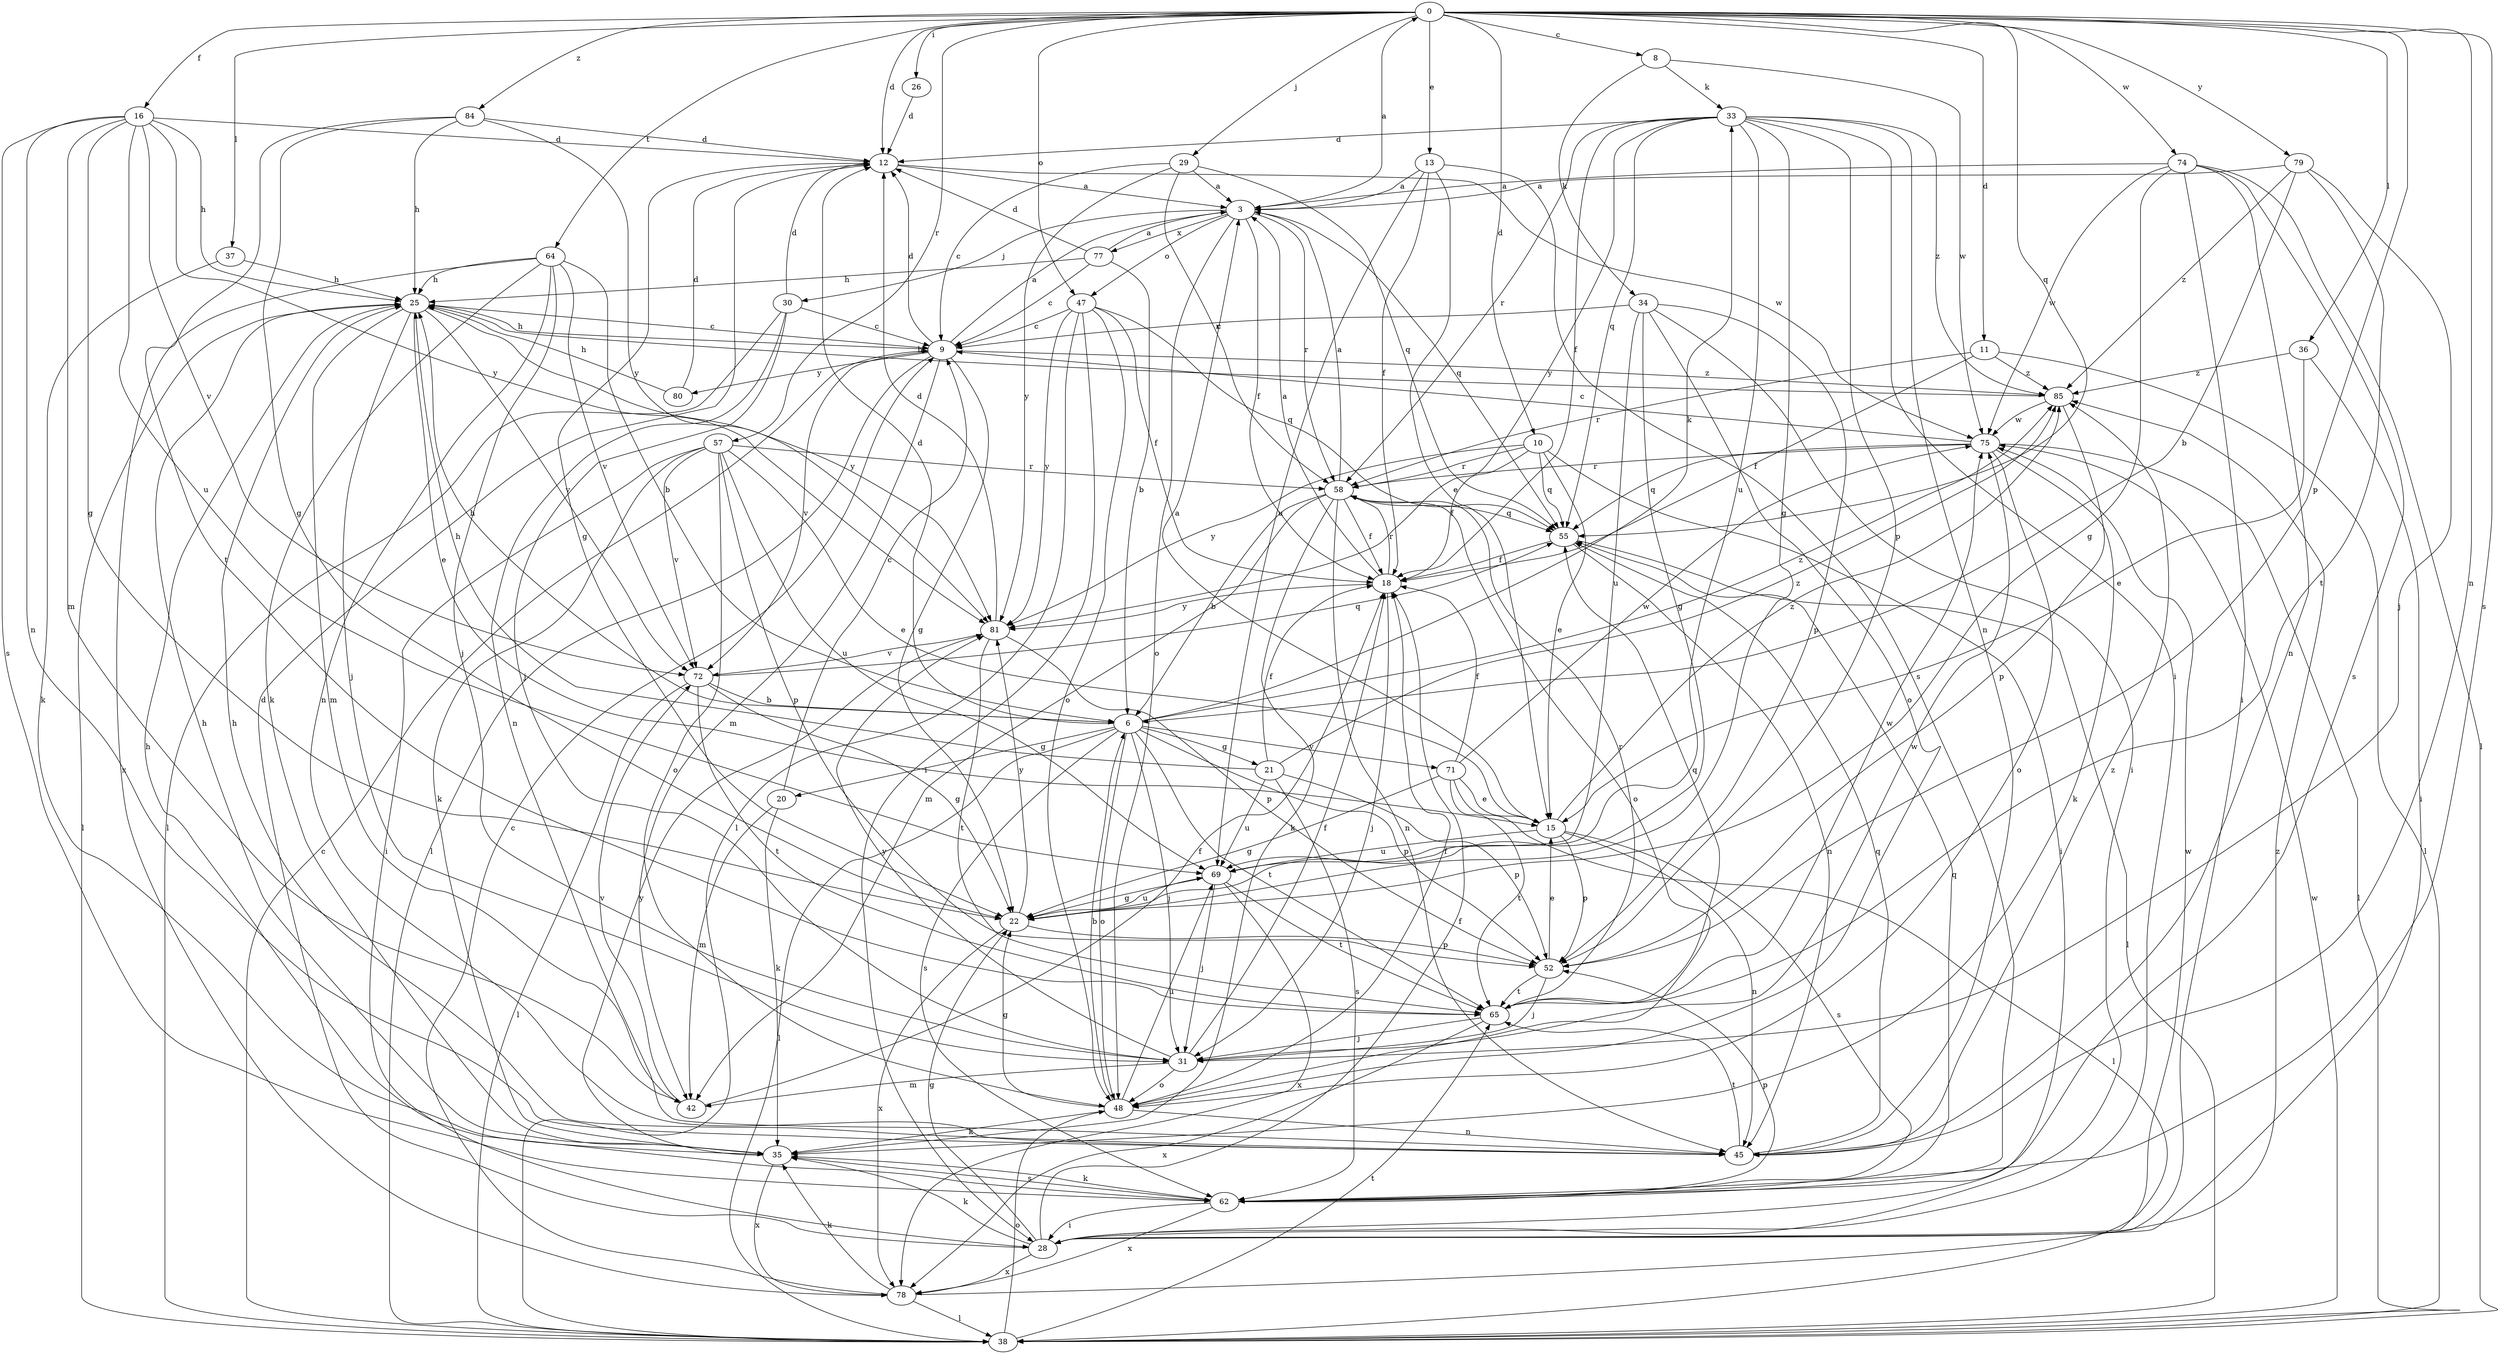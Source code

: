 strict digraph  {
0;
3;
6;
8;
9;
10;
11;
12;
13;
15;
16;
18;
20;
21;
22;
25;
26;
28;
29;
30;
31;
33;
34;
35;
36;
37;
38;
42;
45;
47;
48;
52;
55;
57;
58;
62;
64;
65;
69;
71;
72;
74;
75;
77;
78;
79;
80;
81;
84;
85;
0 -> 8  [label=c];
0 -> 10  [label=d];
0 -> 11  [label=d];
0 -> 12  [label=d];
0 -> 13  [label=e];
0 -> 16  [label=f];
0 -> 26  [label=i];
0 -> 29  [label=j];
0 -> 36  [label=l];
0 -> 37  [label=l];
0 -> 45  [label=n];
0 -> 47  [label=o];
0 -> 52  [label=p];
0 -> 55  [label=q];
0 -> 57  [label=r];
0 -> 62  [label=s];
0 -> 64  [label=t];
0 -> 74  [label=w];
0 -> 79  [label=y];
0 -> 84  [label=z];
3 -> 0  [label=a];
3 -> 18  [label=f];
3 -> 30  [label=j];
3 -> 47  [label=o];
3 -> 48  [label=o];
3 -> 55  [label=q];
3 -> 58  [label=r];
3 -> 77  [label=x];
6 -> 12  [label=d];
6 -> 20  [label=g];
6 -> 21  [label=g];
6 -> 25  [label=h];
6 -> 31  [label=j];
6 -> 33  [label=k];
6 -> 38  [label=l];
6 -> 48  [label=o];
6 -> 52  [label=p];
6 -> 62  [label=s];
6 -> 65  [label=t];
6 -> 71  [label=v];
6 -> 85  [label=z];
8 -> 33  [label=k];
8 -> 34  [label=k];
8 -> 75  [label=w];
9 -> 3  [label=a];
9 -> 12  [label=d];
9 -> 22  [label=g];
9 -> 25  [label=h];
9 -> 38  [label=l];
9 -> 42  [label=m];
9 -> 72  [label=v];
9 -> 80  [label=y];
9 -> 85  [label=z];
10 -> 15  [label=e];
10 -> 18  [label=f];
10 -> 28  [label=i];
10 -> 55  [label=q];
10 -> 58  [label=r];
10 -> 81  [label=y];
11 -> 18  [label=f];
11 -> 38  [label=l];
11 -> 58  [label=r];
11 -> 85  [label=z];
12 -> 3  [label=a];
12 -> 22  [label=g];
12 -> 75  [label=w];
13 -> 3  [label=a];
13 -> 15  [label=e];
13 -> 18  [label=f];
13 -> 62  [label=s];
13 -> 69  [label=u];
15 -> 3  [label=a];
15 -> 45  [label=n];
15 -> 52  [label=p];
15 -> 62  [label=s];
15 -> 69  [label=u];
15 -> 85  [label=z];
16 -> 12  [label=d];
16 -> 22  [label=g];
16 -> 25  [label=h];
16 -> 42  [label=m];
16 -> 45  [label=n];
16 -> 62  [label=s];
16 -> 69  [label=u];
16 -> 72  [label=v];
16 -> 81  [label=y];
18 -> 3  [label=a];
18 -> 31  [label=j];
18 -> 58  [label=r];
18 -> 81  [label=y];
20 -> 9  [label=c];
20 -> 35  [label=k];
20 -> 42  [label=m];
21 -> 18  [label=f];
21 -> 25  [label=h];
21 -> 52  [label=p];
21 -> 62  [label=s];
21 -> 69  [label=u];
21 -> 85  [label=z];
22 -> 52  [label=p];
22 -> 69  [label=u];
22 -> 78  [label=x];
22 -> 81  [label=y];
25 -> 9  [label=c];
25 -> 15  [label=e];
25 -> 31  [label=j];
25 -> 38  [label=l];
25 -> 42  [label=m];
25 -> 72  [label=v];
25 -> 81  [label=y];
26 -> 12  [label=d];
28 -> 12  [label=d];
28 -> 18  [label=f];
28 -> 22  [label=g];
28 -> 35  [label=k];
28 -> 75  [label=w];
28 -> 78  [label=x];
29 -> 3  [label=a];
29 -> 9  [label=c];
29 -> 55  [label=q];
29 -> 58  [label=r];
29 -> 81  [label=y];
30 -> 9  [label=c];
30 -> 12  [label=d];
30 -> 31  [label=j];
30 -> 38  [label=l];
30 -> 45  [label=n];
31 -> 18  [label=f];
31 -> 42  [label=m];
31 -> 48  [label=o];
31 -> 75  [label=w];
31 -> 81  [label=y];
33 -> 12  [label=d];
33 -> 18  [label=f];
33 -> 22  [label=g];
33 -> 28  [label=i];
33 -> 45  [label=n];
33 -> 52  [label=p];
33 -> 55  [label=q];
33 -> 58  [label=r];
33 -> 69  [label=u];
33 -> 81  [label=y];
33 -> 85  [label=z];
34 -> 9  [label=c];
34 -> 22  [label=g];
34 -> 28  [label=i];
34 -> 48  [label=o];
34 -> 52  [label=p];
34 -> 69  [label=u];
35 -> 25  [label=h];
35 -> 62  [label=s];
35 -> 78  [label=x];
35 -> 81  [label=y];
36 -> 15  [label=e];
36 -> 28  [label=i];
36 -> 85  [label=z];
37 -> 25  [label=h];
37 -> 35  [label=k];
38 -> 9  [label=c];
38 -> 48  [label=o];
38 -> 65  [label=t];
38 -> 75  [label=w];
42 -> 18  [label=f];
42 -> 72  [label=v];
45 -> 25  [label=h];
45 -> 55  [label=q];
45 -> 65  [label=t];
45 -> 85  [label=z];
47 -> 9  [label=c];
47 -> 18  [label=f];
47 -> 28  [label=i];
47 -> 38  [label=l];
47 -> 48  [label=o];
47 -> 55  [label=q];
47 -> 81  [label=y];
48 -> 6  [label=b];
48 -> 18  [label=f];
48 -> 22  [label=g];
48 -> 35  [label=k];
48 -> 45  [label=n];
48 -> 69  [label=u];
52 -> 15  [label=e];
52 -> 31  [label=j];
52 -> 65  [label=t];
55 -> 18  [label=f];
55 -> 38  [label=l];
55 -> 45  [label=n];
57 -> 15  [label=e];
57 -> 28  [label=i];
57 -> 35  [label=k];
57 -> 48  [label=o];
57 -> 52  [label=p];
57 -> 58  [label=r];
57 -> 69  [label=u];
57 -> 72  [label=v];
58 -> 3  [label=a];
58 -> 6  [label=b];
58 -> 18  [label=f];
58 -> 35  [label=k];
58 -> 42  [label=m];
58 -> 45  [label=n];
58 -> 48  [label=o];
58 -> 55  [label=q];
62 -> 25  [label=h];
62 -> 28  [label=i];
62 -> 35  [label=k];
62 -> 52  [label=p];
62 -> 55  [label=q];
62 -> 78  [label=x];
64 -> 6  [label=b];
64 -> 25  [label=h];
64 -> 31  [label=j];
64 -> 35  [label=k];
64 -> 45  [label=n];
64 -> 72  [label=v];
64 -> 78  [label=x];
65 -> 31  [label=j];
65 -> 55  [label=q];
65 -> 58  [label=r];
65 -> 75  [label=w];
65 -> 78  [label=x];
69 -> 22  [label=g];
69 -> 31  [label=j];
69 -> 65  [label=t];
69 -> 78  [label=x];
71 -> 15  [label=e];
71 -> 18  [label=f];
71 -> 22  [label=g];
71 -> 38  [label=l];
71 -> 65  [label=t];
71 -> 75  [label=w];
72 -> 6  [label=b];
72 -> 22  [label=g];
72 -> 38  [label=l];
72 -> 55  [label=q];
72 -> 65  [label=t];
74 -> 3  [label=a];
74 -> 22  [label=g];
74 -> 28  [label=i];
74 -> 38  [label=l];
74 -> 45  [label=n];
74 -> 62  [label=s];
74 -> 75  [label=w];
75 -> 9  [label=c];
75 -> 35  [label=k];
75 -> 38  [label=l];
75 -> 48  [label=o];
75 -> 55  [label=q];
75 -> 58  [label=r];
77 -> 3  [label=a];
77 -> 6  [label=b];
77 -> 9  [label=c];
77 -> 12  [label=d];
77 -> 25  [label=h];
78 -> 9  [label=c];
78 -> 35  [label=k];
78 -> 38  [label=l];
78 -> 85  [label=z];
79 -> 3  [label=a];
79 -> 6  [label=b];
79 -> 31  [label=j];
79 -> 65  [label=t];
79 -> 85  [label=z];
80 -> 12  [label=d];
80 -> 25  [label=h];
81 -> 12  [label=d];
81 -> 52  [label=p];
81 -> 65  [label=t];
81 -> 72  [label=v];
84 -> 12  [label=d];
84 -> 22  [label=g];
84 -> 25  [label=h];
84 -> 65  [label=t];
84 -> 81  [label=y];
85 -> 25  [label=h];
85 -> 52  [label=p];
85 -> 75  [label=w];
}

